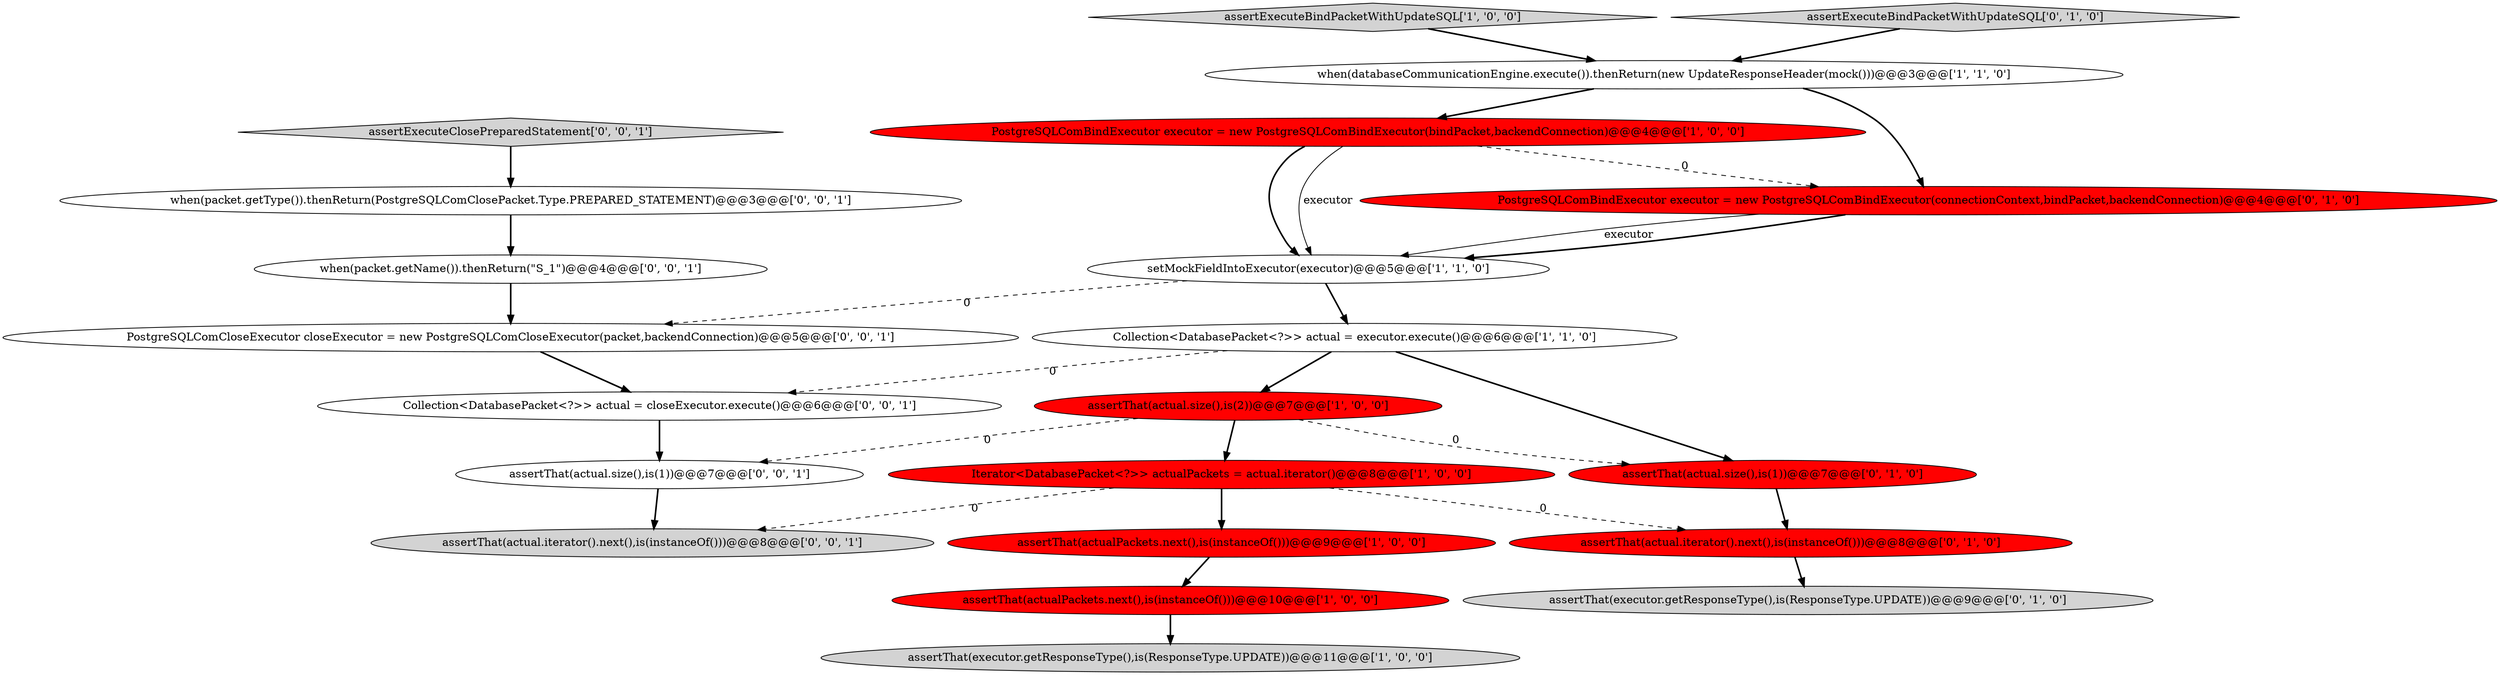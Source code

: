 digraph {
7 [style = filled, label = "assertThat(actual.size(),is(2))@@@7@@@['1', '0', '0']", fillcolor = red, shape = ellipse image = "AAA1AAABBB1BBB"];
11 [style = filled, label = "assertThat(executor.getResponseType(),is(ResponseType.UPDATE))@@@9@@@['0', '1', '0']", fillcolor = lightgray, shape = ellipse image = "AAA0AAABBB2BBB"];
19 [style = filled, label = "assertThat(actual.iterator().next(),is(instanceOf()))@@@8@@@['0', '0', '1']", fillcolor = lightgray, shape = ellipse image = "AAA0AAABBB3BBB"];
0 [style = filled, label = "when(databaseCommunicationEngine.execute()).thenReturn(new UpdateResponseHeader(mock()))@@@3@@@['1', '1', '0']", fillcolor = white, shape = ellipse image = "AAA0AAABBB1BBB"];
16 [style = filled, label = "PostgreSQLComCloseExecutor closeExecutor = new PostgreSQLComCloseExecutor(packet,backendConnection)@@@5@@@['0', '0', '1']", fillcolor = white, shape = ellipse image = "AAA0AAABBB3BBB"];
20 [style = filled, label = "when(packet.getName()).thenReturn(\"S_1\")@@@4@@@['0', '0', '1']", fillcolor = white, shape = ellipse image = "AAA0AAABBB3BBB"];
5 [style = filled, label = "assertThat(executor.getResponseType(),is(ResponseType.UPDATE))@@@11@@@['1', '0', '0']", fillcolor = lightgray, shape = ellipse image = "AAA0AAABBB1BBB"];
8 [style = filled, label = "assertExecuteBindPacketWithUpdateSQL['1', '0', '0']", fillcolor = lightgray, shape = diamond image = "AAA0AAABBB1BBB"];
4 [style = filled, label = "assertThat(actualPackets.next(),is(instanceOf()))@@@9@@@['1', '0', '0']", fillcolor = red, shape = ellipse image = "AAA1AAABBB1BBB"];
10 [style = filled, label = "assertExecuteBindPacketWithUpdateSQL['0', '1', '0']", fillcolor = lightgray, shape = diamond image = "AAA0AAABBB2BBB"];
3 [style = filled, label = "Iterator<DatabasePacket<?>> actualPackets = actual.iterator()@@@8@@@['1', '0', '0']", fillcolor = red, shape = ellipse image = "AAA1AAABBB1BBB"];
1 [style = filled, label = "Collection<DatabasePacket<?>> actual = executor.execute()@@@6@@@['1', '1', '0']", fillcolor = white, shape = ellipse image = "AAA0AAABBB1BBB"];
17 [style = filled, label = "assertThat(actual.size(),is(1))@@@7@@@['0', '0', '1']", fillcolor = white, shape = ellipse image = "AAA0AAABBB3BBB"];
9 [style = filled, label = "setMockFieldIntoExecutor(executor)@@@5@@@['1', '1', '0']", fillcolor = white, shape = ellipse image = "AAA0AAABBB1BBB"];
6 [style = filled, label = "PostgreSQLComBindExecutor executor = new PostgreSQLComBindExecutor(bindPacket,backendConnection)@@@4@@@['1', '0', '0']", fillcolor = red, shape = ellipse image = "AAA1AAABBB1BBB"];
14 [style = filled, label = "PostgreSQLComBindExecutor executor = new PostgreSQLComBindExecutor(connectionContext,bindPacket,backendConnection)@@@4@@@['0', '1', '0']", fillcolor = red, shape = ellipse image = "AAA1AAABBB2BBB"];
13 [style = filled, label = "assertThat(actual.size(),is(1))@@@7@@@['0', '1', '0']", fillcolor = red, shape = ellipse image = "AAA1AAABBB2BBB"];
12 [style = filled, label = "assertThat(actual.iterator().next(),is(instanceOf()))@@@8@@@['0', '1', '0']", fillcolor = red, shape = ellipse image = "AAA1AAABBB2BBB"];
18 [style = filled, label = "Collection<DatabasePacket<?>> actual = closeExecutor.execute()@@@6@@@['0', '0', '1']", fillcolor = white, shape = ellipse image = "AAA0AAABBB3BBB"];
2 [style = filled, label = "assertThat(actualPackets.next(),is(instanceOf()))@@@10@@@['1', '0', '0']", fillcolor = red, shape = ellipse image = "AAA1AAABBB1BBB"];
21 [style = filled, label = "assertExecuteClosePreparedStatement['0', '0', '1']", fillcolor = lightgray, shape = diamond image = "AAA0AAABBB3BBB"];
15 [style = filled, label = "when(packet.getType()).thenReturn(PostgreSQLComClosePacket.Type.PREPARED_STATEMENT)@@@3@@@['0', '0', '1']", fillcolor = white, shape = ellipse image = "AAA0AAABBB3BBB"];
9->16 [style = dashed, label="0"];
16->18 [style = bold, label=""];
0->6 [style = bold, label=""];
7->17 [style = dashed, label="0"];
21->15 [style = bold, label=""];
12->11 [style = bold, label=""];
18->17 [style = bold, label=""];
1->18 [style = dashed, label="0"];
4->2 [style = bold, label=""];
14->9 [style = solid, label="executor"];
6->14 [style = dashed, label="0"];
1->7 [style = bold, label=""];
3->4 [style = bold, label=""];
1->13 [style = bold, label=""];
17->19 [style = bold, label=""];
7->3 [style = bold, label=""];
3->19 [style = dashed, label="0"];
8->0 [style = bold, label=""];
0->14 [style = bold, label=""];
13->12 [style = bold, label=""];
20->16 [style = bold, label=""];
3->12 [style = dashed, label="0"];
15->20 [style = bold, label=""];
10->0 [style = bold, label=""];
7->13 [style = dashed, label="0"];
14->9 [style = bold, label=""];
6->9 [style = bold, label=""];
9->1 [style = bold, label=""];
2->5 [style = bold, label=""];
6->9 [style = solid, label="executor"];
}
